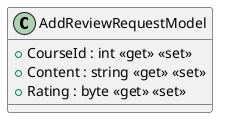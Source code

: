 @startuml
class AddReviewRequestModel {
    + CourseId : int <<get>> <<set>>
    + Content : string <<get>> <<set>>
    + Rating : byte <<get>> <<set>>
}
@enduml
